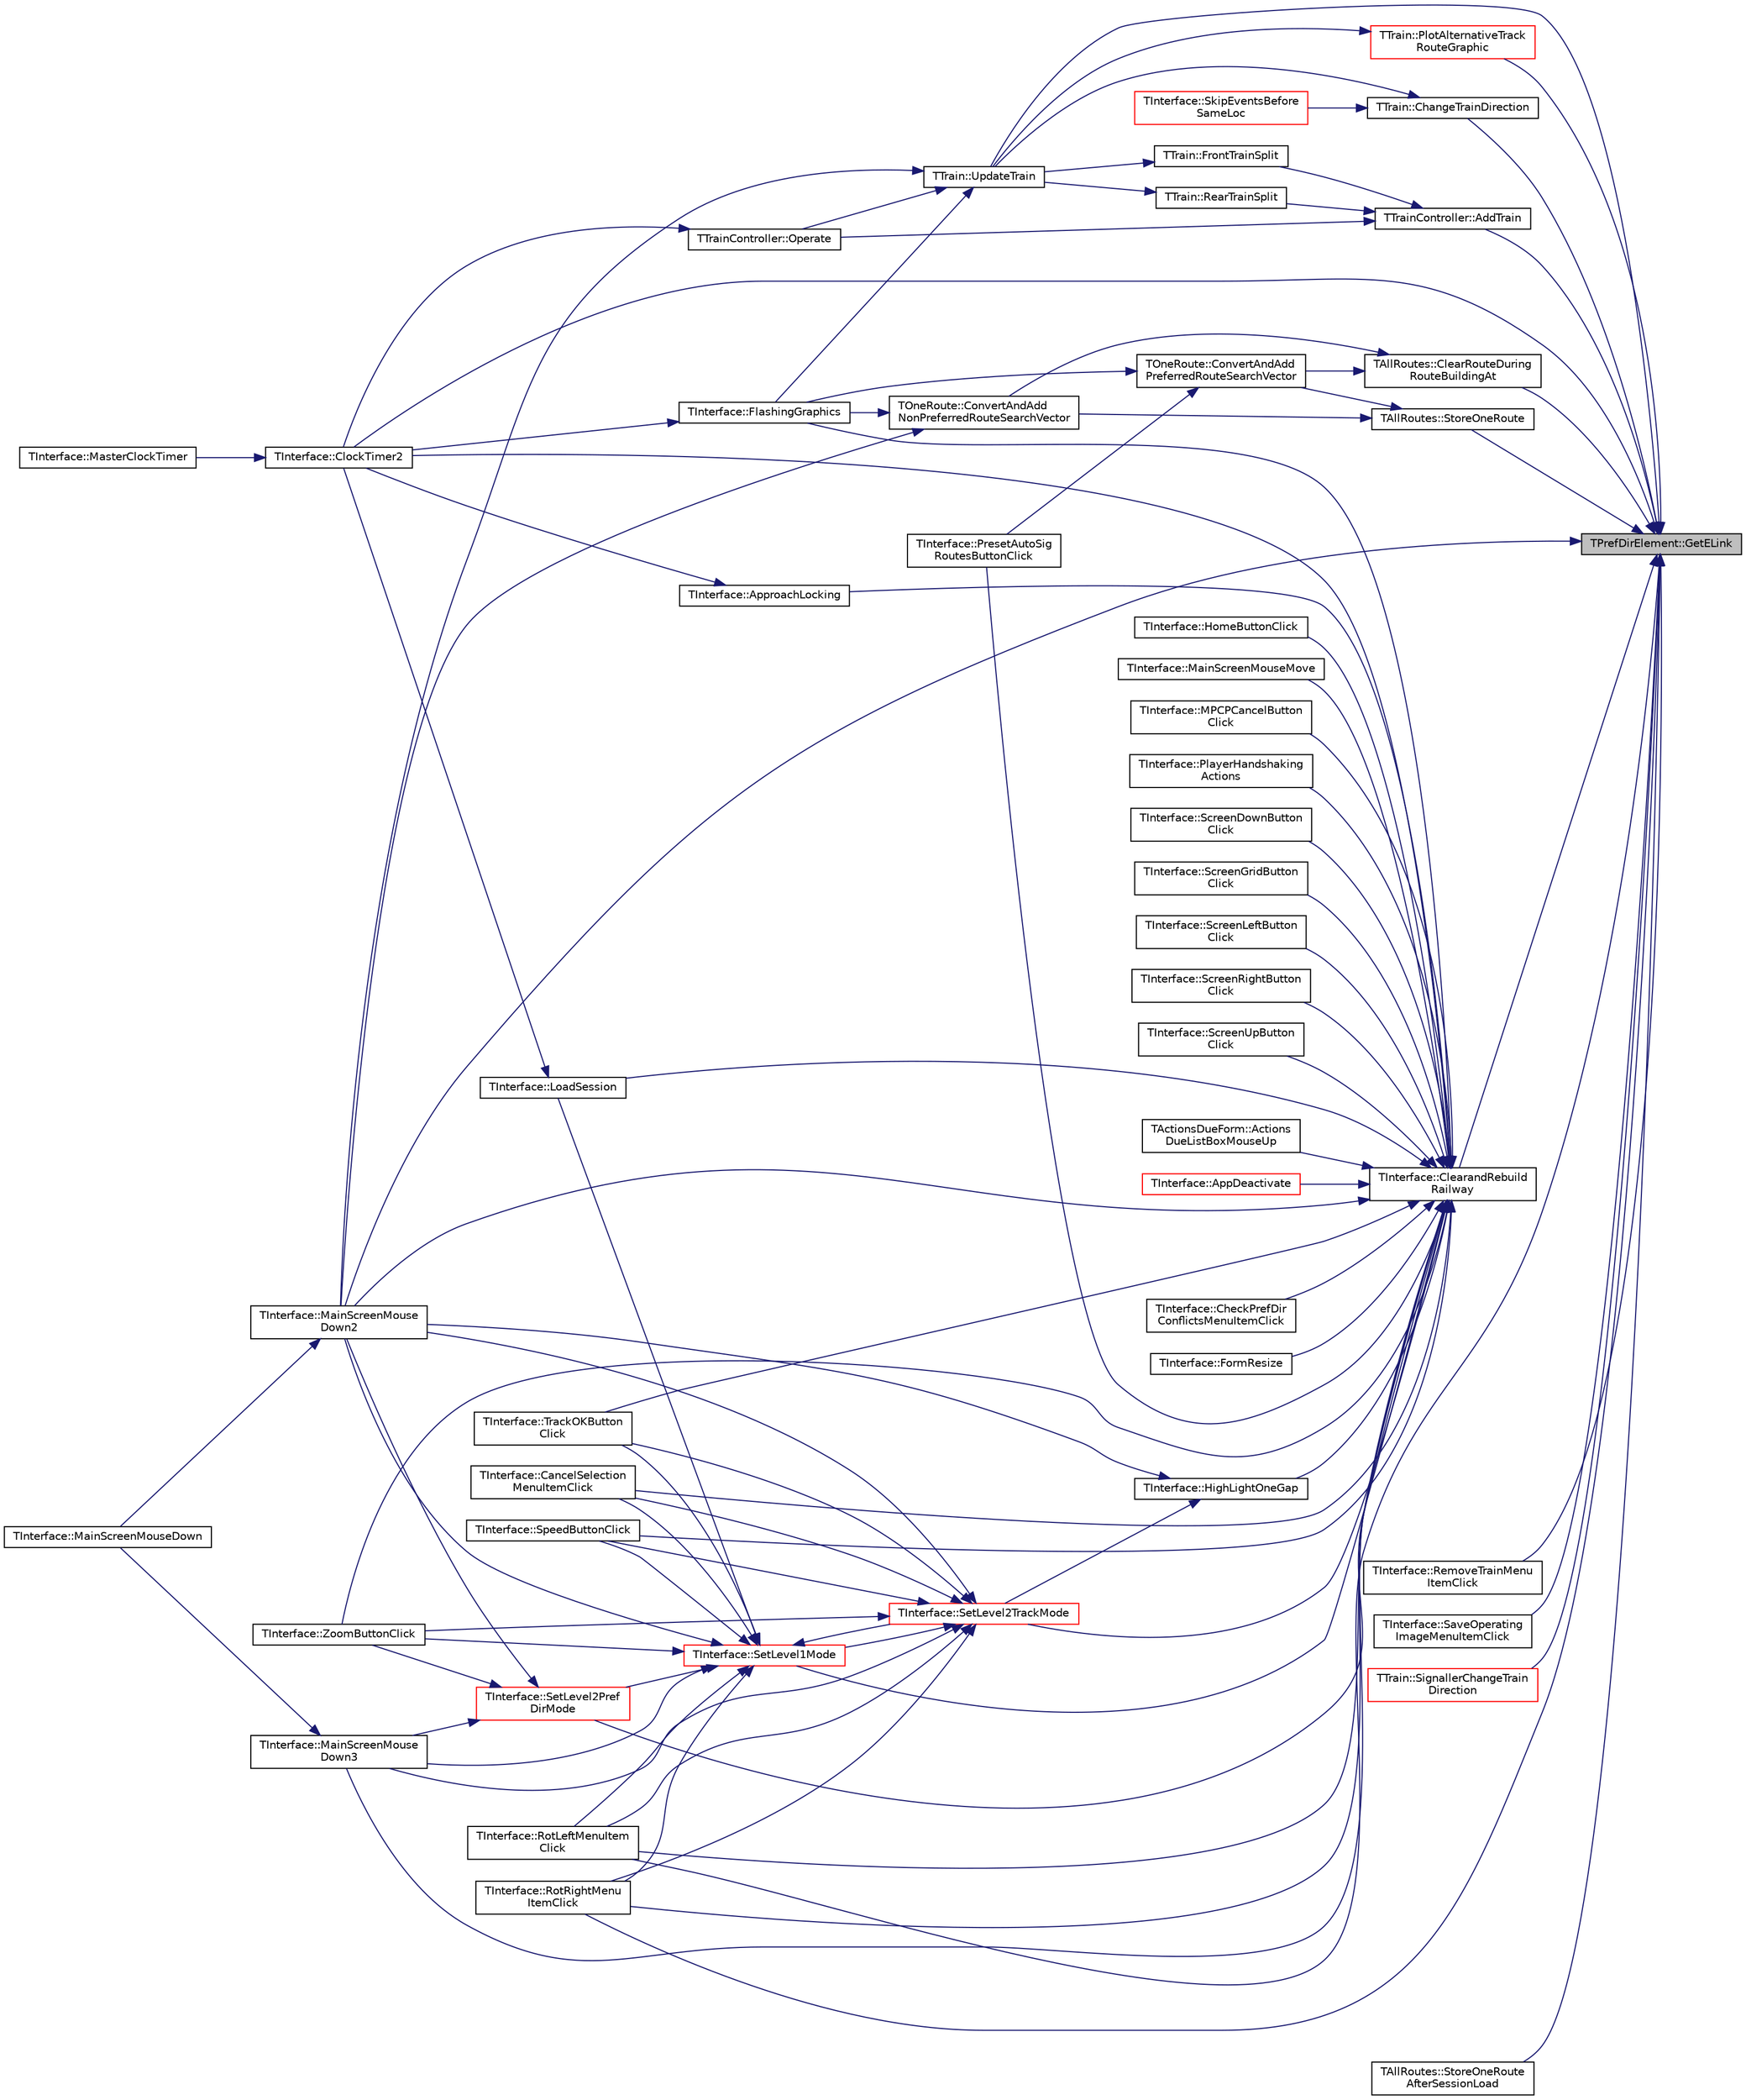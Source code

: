 digraph "TPrefDirElement::GetELink"
{
 // INTERACTIVE_SVG=YES
 // LATEX_PDF_SIZE
  edge [fontname="Helvetica",fontsize="10",labelfontname="Helvetica",labelfontsize="10"];
  node [fontname="Helvetica",fontsize="10",shape=record];
  rankdir="RL";
  Node1 [label="TPrefDirElement::GetELink",height=0.2,width=0.4,color="black", fillcolor="grey75", style="filled", fontcolor="black",tooltip="Returns ELink."];
  Node1 -> Node2 [dir="back",color="midnightblue",fontsize="10",style="solid",fontname="Helvetica"];
  Node2 [label="TTrainController::AddTrain",height=0.2,width=0.4,color="black", fillcolor="white", style="filled",URL="$class_t_train_controller.html#aa895b60238810a9d134cd5b9c886da56",tooltip="Introduce a new train to the railway, with the characteristics specified, returns true for success,..."];
  Node2 -> Node3 [dir="back",color="midnightblue",fontsize="10",style="solid",fontname="Helvetica"];
  Node3 [label="TTrain::FrontTrainSplit",height=0.2,width=0.4,color="black", fillcolor="white", style="filled",URL="$class_t_train.html#ad666fb061d1da7c44a72ec963c2098aa",tooltip="Carry out the actions needed when a train is to split from the front."];
  Node3 -> Node4 [dir="back",color="midnightblue",fontsize="10",style="solid",fontname="Helvetica"];
  Node4 [label="TTrain::UpdateTrain",height=0.2,width=0.4,color="black", fillcolor="white", style="filled",URL="$class_t_train.html#a89ad640ecf8f5163c40727b4e28575fc",tooltip="Major function called at each clock tick for each train & handles all train movement & associated act..."];
  Node4 -> Node5 [dir="back",color="midnightblue",fontsize="10",style="solid",fontname="Helvetica"];
  Node5 [label="TInterface::FlashingGraphics",height=0.2,width=0.4,color="black", fillcolor="white", style="filled",URL="$class_t_interface.html#a7e6535742855a19cb3e35b1711a7ab59",tooltip="Deal with any warning graphics that need to flash (call on, signal stop, crash etc),..."];
  Node5 -> Node6 [dir="back",color="midnightblue",fontsize="10",style="solid",fontname="Helvetica"];
  Node6 [label="TInterface::ClockTimer2",height=0.2,width=0.4,color="black", fillcolor="white", style="filled",URL="$class_t_interface.html#a6139ffb52492eb89e5487a8a3cd647b5",tooltip="The main loop, called every clock tick via MasterClockTimer."];
  Node6 -> Node7 [dir="back",color="midnightblue",fontsize="10",style="solid",fontname="Helvetica"];
  Node7 [label="TInterface::MasterClockTimer",height=0.2,width=0.4,color="black", fillcolor="white", style="filled",URL="$class_t_interface.html#ace30a12d923fc7fb489afabb0a09aa4f",tooltip=" "];
  Node4 -> Node8 [dir="back",color="midnightblue",fontsize="10",style="solid",fontname="Helvetica"];
  Node8 [label="TInterface::MainScreenMouse\lDown2",height=0.2,width=0.4,color="black", fillcolor="white", style="filled",URL="$class_t_interface.html#abf07d5edc1507de381825f17620748b2",tooltip="Called when mouse button clicked in zoom-in mode."];
  Node8 -> Node9 [dir="back",color="midnightblue",fontsize="10",style="solid",fontname="Helvetica"];
  Node9 [label="TInterface::MainScreenMouseDown",height=0.2,width=0.4,color="black", fillcolor="white", style="filled",URL="$class_t_interface.html#a7f37862fb9e01e1328d9fd3fd8c50094",tooltip=" "];
  Node4 -> Node10 [dir="back",color="midnightblue",fontsize="10",style="solid",fontname="Helvetica"];
  Node10 [label="TTrainController::Operate",height=0.2,width=0.4,color="black", fillcolor="white", style="filled",URL="$class_t_train_controller.html#a20a1576dea1d86ed78fc5e9f46343481",tooltip="called every clock tick to introduce new trains and update existing trains"];
  Node10 -> Node6 [dir="back",color="midnightblue",fontsize="10",style="solid",fontname="Helvetica"];
  Node2 -> Node10 [dir="back",color="midnightblue",fontsize="10",style="solid",fontname="Helvetica"];
  Node2 -> Node11 [dir="back",color="midnightblue",fontsize="10",style="solid",fontname="Helvetica"];
  Node11 [label="TTrain::RearTrainSplit",height=0.2,width=0.4,color="black", fillcolor="white", style="filled",URL="$class_t_train.html#ad64c5823265b0c611c2e5f0613317aa5",tooltip="Carry out the actions needed when a train is to split from the rear."];
  Node11 -> Node4 [dir="back",color="midnightblue",fontsize="10",style="solid",fontname="Helvetica"];
  Node1 -> Node12 [dir="back",color="midnightblue",fontsize="10",style="solid",fontname="Helvetica"];
  Node12 [label="TTrain::ChangeTrainDirection",height=0.2,width=0.4,color="black", fillcolor="white", style="filled",URL="$class_t_train.html#aaac04c1b5e358a69e1930bae9ca6f429",tooltip="Reverses the direction of motion of the train."];
  Node12 -> Node13 [dir="back",color="midnightblue",fontsize="10",style="solid",fontname="Helvetica"];
  Node13 [label="TInterface::SkipEventsBefore\lSameLoc",height=0.2,width=0.4,color="red", fillcolor="white", style="filled",URL="$class_t_interface.html#a528675bee2f8940b6fb3de82ebdd9cc1",tooltip="< used when change early to the next service (Fns, Fns-sh, Frh-sh or F-nshs) to advance the action po..."];
  Node12 -> Node4 [dir="back",color="midnightblue",fontsize="10",style="solid",fontname="Helvetica"];
  Node1 -> Node15 [dir="back",color="midnightblue",fontsize="10",style="solid",fontname="Helvetica"];
  Node15 [label="TInterface::ClearandRebuild\lRailway",height=0.2,width=0.4,color="black", fillcolor="white", style="filled",URL="$class_t_interface.html#aaa05ac95703a25e1fb4863779854967c",tooltip="< Sets the information panel message for zoom-out or paused modes"];
  Node15 -> Node16 [dir="back",color="midnightblue",fontsize="10",style="solid",fontname="Helvetica"];
  Node16 [label="TActionsDueForm::Actions\lDueListBoxMouseUp",height=0.2,width=0.4,color="black", fillcolor="white", style="filled",URL="$class_t_actions_due_form.html#ac44cd181601f65f5944910f931c5d343",tooltip=" "];
  Node15 -> Node17 [dir="back",color="midnightblue",fontsize="10",style="solid",fontname="Helvetica"];
  Node17 [label="TInterface::AppDeactivate",height=0.2,width=0.4,color="red", fillcolor="white", style="filled",URL="$class_t_interface.html#a75f68c918750c0e007ea7a85d718e2ab",tooltip=" "];
  Node15 -> Node19 [dir="back",color="midnightblue",fontsize="10",style="solid",fontname="Helvetica"];
  Node19 [label="TInterface::ApproachLocking",height=0.2,width=0.4,color="black", fillcolor="white", style="filled",URL="$class_t_interface.html#a0a89df44c20c9e2c096e66e2950c79a6",tooltip="Function that deals with approach locking during ClockTimer2 function."];
  Node19 -> Node6 [dir="back",color="midnightblue",fontsize="10",style="solid",fontname="Helvetica"];
  Node15 -> Node20 [dir="back",color="midnightblue",fontsize="10",style="solid",fontname="Helvetica"];
  Node20 [label="TInterface::CancelSelection\lMenuItemClick",height=0.2,width=0.4,color="black", fillcolor="white", style="filled",URL="$class_t_interface.html#a2fb2cd7dbddb7fa689ea994e9ffc10ff",tooltip=" "];
  Node15 -> Node21 [dir="back",color="midnightblue",fontsize="10",style="solid",fontname="Helvetica"];
  Node21 [label="TInterface::CheckPrefDir\lConflictsMenuItemClick",height=0.2,width=0.4,color="black", fillcolor="white", style="filled",URL="$class_t_interface.html#ac41a9993a63b3b5b6a8acb30e8f606f5",tooltip=" "];
  Node15 -> Node6 [dir="back",color="midnightblue",fontsize="10",style="solid",fontname="Helvetica"];
  Node15 -> Node5 [dir="back",color="midnightblue",fontsize="10",style="solid",fontname="Helvetica"];
  Node15 -> Node22 [dir="back",color="midnightblue",fontsize="10",style="solid",fontname="Helvetica"];
  Node22 [label="TInterface::FormResize",height=0.2,width=0.4,color="black", fillcolor="white", style="filled",URL="$class_t_interface.html#a3fe9878a003d343a06f09c8f421e5a3b",tooltip=" "];
  Node15 -> Node23 [dir="back",color="midnightblue",fontsize="10",style="solid",fontname="Helvetica"];
  Node23 [label="TInterface::HighLightOneGap",height=0.2,width=0.4,color="black", fillcolor="white", style="filled",URL="$class_t_interface.html#a44bce128da0e5ae552031e39552d0c39",tooltip="Called during gap setting to mark a gap with a red ellipse and ask user to select the corresponding g..."];
  Node23 -> Node8 [dir="back",color="midnightblue",fontsize="10",style="solid",fontname="Helvetica"];
  Node23 -> Node24 [dir="back",color="midnightblue",fontsize="10",style="solid",fontname="Helvetica"];
  Node24 [label="TInterface::SetLevel2TrackMode",height=0.2,width=0.4,color="red", fillcolor="white", style="filled",URL="$class_t_interface.html#a19ee788122a66d7e97873159bf2e4e4b",tooltip="Sets the Level2TrackMode user mode, using the Level2TrackMode variable to determine the mode."];
  Node24 -> Node20 [dir="back",color="midnightblue",fontsize="10",style="solid",fontname="Helvetica"];
  Node24 -> Node8 [dir="back",color="midnightblue",fontsize="10",style="solid",fontname="Helvetica"];
  Node24 -> Node39 [dir="back",color="midnightblue",fontsize="10",style="solid",fontname="Helvetica"];
  Node39 [label="TInterface::MainScreenMouse\lDown3",height=0.2,width=0.4,color="black", fillcolor="white", style="filled",URL="$class_t_interface.html#a8c96de45b013362b03ad0e8725a7c64b",tooltip="Called when mouse button clicked in zoom-out mode."];
  Node39 -> Node9 [dir="back",color="midnightblue",fontsize="10",style="solid",fontname="Helvetica"];
  Node24 -> Node49 [dir="back",color="midnightblue",fontsize="10",style="solid",fontname="Helvetica"];
  Node49 [label="TInterface::RotLeftMenuItem\lClick",height=0.2,width=0.4,color="black", fillcolor="white", style="filled",URL="$class_t_interface.html#a3cf2db0424e05908b20a97130895d056",tooltip=" "];
  Node24 -> Node50 [dir="back",color="midnightblue",fontsize="10",style="solid",fontname="Helvetica"];
  Node50 [label="TInterface::RotRightMenu\lItemClick",height=0.2,width=0.4,color="black", fillcolor="white", style="filled",URL="$class_t_interface.html#aa6e7359ece526e43589456e9a31851a0",tooltip=" "];
  Node24 -> Node54 [dir="back",color="midnightblue",fontsize="10",style="solid",fontname="Helvetica"];
  Node54 [label="TInterface::SetLevel1Mode",height=0.2,width=0.4,color="red", fillcolor="white", style="filled",URL="$class_t_interface.html#acf77f2eeeac0775fde4f25ba46099e0b",tooltip="Sets the Level1 user mode, using the Level1Mode variable to determine the mode."];
  Node54 -> Node20 [dir="back",color="midnightblue",fontsize="10",style="solid",fontname="Helvetica"];
  Node54 -> Node65 [dir="back",color="midnightblue",fontsize="10",style="solid",fontname="Helvetica"];
  Node65 [label="TInterface::LoadSession",height=0.2,width=0.4,color="black", fillcolor="white", style="filled",URL="$class_t_interface.html#a636b1b4bd29f2678a3290ed2d282f1c2",tooltip="Load a session file."];
  Node65 -> Node6 [dir="back",color="midnightblue",fontsize="10",style="solid",fontname="Helvetica"];
  Node54 -> Node8 [dir="back",color="midnightblue",fontsize="10",style="solid",fontname="Helvetica"];
  Node54 -> Node39 [dir="back",color="midnightblue",fontsize="10",style="solid",fontname="Helvetica"];
  Node54 -> Node49 [dir="back",color="midnightblue",fontsize="10",style="solid",fontname="Helvetica"];
  Node54 -> Node50 [dir="back",color="midnightblue",fontsize="10",style="solid",fontname="Helvetica"];
  Node54 -> Node109 [dir="back",color="midnightblue",fontsize="10",style="solid",fontname="Helvetica"];
  Node109 [label="TInterface::SetLevel2Pref\lDirMode",height=0.2,width=0.4,color="red", fillcolor="white", style="filled",URL="$class_t_interface.html#af01b649aa75f881cbfd2f14a60533bcc",tooltip="Sets the Level2PrefDirMode user mode, using the Level2PrefDirMode variable to determine the mode."];
  Node109 -> Node8 [dir="back",color="midnightblue",fontsize="10",style="solid",fontname="Helvetica"];
  Node109 -> Node39 [dir="back",color="midnightblue",fontsize="10",style="solid",fontname="Helvetica"];
  Node109 -> Node110 [dir="back",color="midnightblue",fontsize="10",style="solid",fontname="Helvetica"];
  Node110 [label="TInterface::ZoomButtonClick",height=0.2,width=0.4,color="black", fillcolor="white", style="filled",URL="$class_t_interface.html#a08305797df7dfbdd16b3e8900c33e0bc",tooltip=" "];
  Node54 -> Node24 [dir="back",color="midnightblue",fontsize="10",style="solid",fontname="Helvetica"];
  Node54 -> Node112 [dir="back",color="midnightblue",fontsize="10",style="solid",fontname="Helvetica"];
  Node112 [label="TInterface::SpeedButtonClick",height=0.2,width=0.4,color="black", fillcolor="white", style="filled",URL="$class_t_interface.html#ab1487b7a54ebacf27d7b980c65723d18",tooltip=" "];
  Node54 -> Node115 [dir="back",color="midnightblue",fontsize="10",style="solid",fontname="Helvetica"];
  Node115 [label="TInterface::TrackOKButton\lClick",height=0.2,width=0.4,color="black", fillcolor="white", style="filled",URL="$class_t_interface.html#aab42b12ff3ba43ad2f70994b5399dd90",tooltip=" "];
  Node54 -> Node110 [dir="back",color="midnightblue",fontsize="10",style="solid",fontname="Helvetica"];
  Node24 -> Node112 [dir="back",color="midnightblue",fontsize="10",style="solid",fontname="Helvetica"];
  Node24 -> Node115 [dir="back",color="midnightblue",fontsize="10",style="solid",fontname="Helvetica"];
  Node24 -> Node110 [dir="back",color="midnightblue",fontsize="10",style="solid",fontname="Helvetica"];
  Node15 -> Node121 [dir="back",color="midnightblue",fontsize="10",style="solid",fontname="Helvetica"];
  Node121 [label="TInterface::HomeButtonClick",height=0.2,width=0.4,color="black", fillcolor="white", style="filled",URL="$class_t_interface.html#a19e64ee6952b0fd3c260eb05c14a34c8",tooltip=" "];
  Node15 -> Node65 [dir="back",color="midnightblue",fontsize="10",style="solid",fontname="Helvetica"];
  Node15 -> Node8 [dir="back",color="midnightblue",fontsize="10",style="solid",fontname="Helvetica"];
  Node15 -> Node39 [dir="back",color="midnightblue",fontsize="10",style="solid",fontname="Helvetica"];
  Node15 -> Node122 [dir="back",color="midnightblue",fontsize="10",style="solid",fontname="Helvetica"];
  Node122 [label="TInterface::MainScreenMouseMove",height=0.2,width=0.4,color="black", fillcolor="white", style="filled",URL="$class_t_interface.html#abb268a3a209bc0d66111540c84345c1b",tooltip=" "];
  Node15 -> Node123 [dir="back",color="midnightblue",fontsize="10",style="solid",fontname="Helvetica"];
  Node123 [label="TInterface::MPCPCancelButton\lClick",height=0.2,width=0.4,color="black", fillcolor="white", style="filled",URL="$class_t_interface.html#acbfe5d5234713c3537cc5ca3ef17bda6",tooltip=" "];
  Node15 -> Node124 [dir="back",color="midnightblue",fontsize="10",style="solid",fontname="Helvetica"];
  Node124 [label="TInterface::PlayerHandshaking\lActions",height=0.2,width=0.4,color="black", fillcolor="white", style="filled",URL="$class_t_interface.html#a7026d6ca5ea0bad9f6e0f8a0494ff2c9",tooltip="called in ClockTimer2 if player multiplay in progress"];
  Node15 -> Node125 [dir="back",color="midnightblue",fontsize="10",style="solid",fontname="Helvetica"];
  Node125 [label="TInterface::PresetAutoSig\lRoutesButtonClick",height=0.2,width=0.4,color="black", fillcolor="white", style="filled",URL="$class_t_interface.html#aa639148521a793641e694b15486b5055",tooltip=" "];
  Node15 -> Node49 [dir="back",color="midnightblue",fontsize="10",style="solid",fontname="Helvetica"];
  Node15 -> Node50 [dir="back",color="midnightblue",fontsize="10",style="solid",fontname="Helvetica"];
  Node15 -> Node126 [dir="back",color="midnightblue",fontsize="10",style="solid",fontname="Helvetica"];
  Node126 [label="TInterface::ScreenDownButton\lClick",height=0.2,width=0.4,color="black", fillcolor="white", style="filled",URL="$class_t_interface.html#ad53c136eca39fddb0e7e49a4b7018f66",tooltip=" "];
  Node15 -> Node127 [dir="back",color="midnightblue",fontsize="10",style="solid",fontname="Helvetica"];
  Node127 [label="TInterface::ScreenGridButton\lClick",height=0.2,width=0.4,color="black", fillcolor="white", style="filled",URL="$class_t_interface.html#a05d882d712519bd79267e4ce5a52269c",tooltip=" "];
  Node15 -> Node128 [dir="back",color="midnightblue",fontsize="10",style="solid",fontname="Helvetica"];
  Node128 [label="TInterface::ScreenLeftButton\lClick",height=0.2,width=0.4,color="black", fillcolor="white", style="filled",URL="$class_t_interface.html#a358ab18cab57f8a5b5b850387039f822",tooltip=" "];
  Node15 -> Node129 [dir="back",color="midnightblue",fontsize="10",style="solid",fontname="Helvetica"];
  Node129 [label="TInterface::ScreenRightButton\lClick",height=0.2,width=0.4,color="black", fillcolor="white", style="filled",URL="$class_t_interface.html#aba3f772739d000bcbd8059181417a9b3",tooltip=" "];
  Node15 -> Node130 [dir="back",color="midnightblue",fontsize="10",style="solid",fontname="Helvetica"];
  Node130 [label="TInterface::ScreenUpButton\lClick",height=0.2,width=0.4,color="black", fillcolor="white", style="filled",URL="$class_t_interface.html#a714f1498bb6cbbd706f6ed0882c4b03d",tooltip=" "];
  Node15 -> Node54 [dir="back",color="midnightblue",fontsize="10",style="solid",fontname="Helvetica"];
  Node15 -> Node109 [dir="back",color="midnightblue",fontsize="10",style="solid",fontname="Helvetica"];
  Node15 -> Node24 [dir="back",color="midnightblue",fontsize="10",style="solid",fontname="Helvetica"];
  Node15 -> Node112 [dir="back",color="midnightblue",fontsize="10",style="solid",fontname="Helvetica"];
  Node15 -> Node115 [dir="back",color="midnightblue",fontsize="10",style="solid",fontname="Helvetica"];
  Node15 -> Node110 [dir="back",color="midnightblue",fontsize="10",style="solid",fontname="Helvetica"];
  Node1 -> Node131 [dir="back",color="midnightblue",fontsize="10",style="solid",fontname="Helvetica"];
  Node131 [label="TAllRoutes::ClearRouteDuring\lRouteBuildingAt",height=0.2,width=0.4,color="black", fillcolor="white", style="filled",URL="$class_t_all_routes.html#ab23a53bd95aeb951108a004735b9a45e",tooltip="When attaching a new route section to an existing route, it is sometimes necessary to erase the origi..."];
  Node131 -> Node132 [dir="back",color="midnightblue",fontsize="10",style="solid",fontname="Helvetica"];
  Node132 [label="TOneRoute::ConvertAndAdd\lNonPreferredRouteSearchVector",height=0.2,width=0.4,color="black", fillcolor="white", style="filled",URL="$class_t_one_route.html#a53496c398dcdb3a644801c4e74d47d01",tooltip="Called after a non-preferred (i.e. unrestricted) route has been selected and has finished flashing,..."];
  Node132 -> Node5 [dir="back",color="midnightblue",fontsize="10",style="solid",fontname="Helvetica"];
  Node132 -> Node8 [dir="back",color="midnightblue",fontsize="10",style="solid",fontname="Helvetica"];
  Node131 -> Node133 [dir="back",color="midnightblue",fontsize="10",style="solid",fontname="Helvetica"];
  Node133 [label="TOneRoute::ConvertAndAdd\lPreferredRouteSearchVector",height=0.2,width=0.4,color="black", fillcolor="white", style="filled",URL="$class_t_one_route.html#a36ba8adc8b4a47908ee4e1b8e75792ca",tooltip="Called after a preferred (i.e. preferred direction or automatic signals) route has been selected and ..."];
  Node133 -> Node5 [dir="back",color="midnightblue",fontsize="10",style="solid",fontname="Helvetica"];
  Node133 -> Node125 [dir="back",color="midnightblue",fontsize="10",style="solid",fontname="Helvetica"];
  Node1 -> Node6 [dir="back",color="midnightblue",fontsize="10",style="solid",fontname="Helvetica"];
  Node1 -> Node8 [dir="back",color="midnightblue",fontsize="10",style="solid",fontname="Helvetica"];
  Node1 -> Node134 [dir="back",color="midnightblue",fontsize="10",style="solid",fontname="Helvetica"];
  Node134 [label="TTrain::PlotAlternativeTrack\lRouteGraphic",height=0.2,width=0.4,color="red", fillcolor="white", style="filled",URL="$class_t_train.html#aa21e18b3085773ca8351c446911611c1",tooltip="When a train moves off a bridge the other track may contain a route or have a train on it that has be..."];
  Node134 -> Node4 [dir="back",color="midnightblue",fontsize="10",style="solid",fontname="Helvetica"];
  Node1 -> Node143 [dir="back",color="midnightblue",fontsize="10",style="solid",fontname="Helvetica"];
  Node143 [label="TInterface::RemoveTrainMenu\lItemClick",height=0.2,width=0.4,color="black", fillcolor="white", style="filled",URL="$class_t_interface.html#a921ff57bd9af8acdd79a7c99d4839218",tooltip=" "];
  Node1 -> Node49 [dir="back",color="midnightblue",fontsize="10",style="solid",fontname="Helvetica"];
  Node1 -> Node50 [dir="back",color="midnightblue",fontsize="10",style="solid",fontname="Helvetica"];
  Node1 -> Node144 [dir="back",color="midnightblue",fontsize="10",style="solid",fontname="Helvetica"];
  Node144 [label="TInterface::SaveOperating\lImageMenuItemClick",height=0.2,width=0.4,color="black", fillcolor="white", style="filled",URL="$class_t_interface.html#a4d75015545313004ffd5022c020f4edf",tooltip=" "];
  Node1 -> Node140 [dir="back",color="midnightblue",fontsize="10",style="solid",fontname="Helvetica"];
  Node140 [label="TTrain::SignallerChangeTrain\lDirection",height=0.2,width=0.4,color="red", fillcolor="white", style="filled",URL="$class_t_train.html#affbb94aa088370056f8ca8c45a1fdd48",tooltip="Unplots & replots train, which checks for facing signal and sets StoppedAtSignal if req'd."];
  Node1 -> Node145 [dir="back",color="midnightblue",fontsize="10",style="solid",fontname="Helvetica"];
  Node145 [label="TAllRoutes::StoreOneRoute",height=0.2,width=0.4,color="black", fillcolor="white", style="filled",URL="$class_t_all_routes.html#af70c07d73f0b62ed85bbebc5451d009c",tooltip="A new (empty apart from RouteID) TOneRoute is added to the AllRoutesVector."];
  Node145 -> Node132 [dir="back",color="midnightblue",fontsize="10",style="solid",fontname="Helvetica"];
  Node145 -> Node133 [dir="back",color="midnightblue",fontsize="10",style="solid",fontname="Helvetica"];
  Node1 -> Node146 [dir="back",color="midnightblue",fontsize="10",style="solid",fontname="Helvetica"];
  Node146 [label="TAllRoutes::StoreOneRoute\lAfterSessionLoad",height=0.2,width=0.4,color="black", fillcolor="white", style="filled",URL="$class_t_all_routes.html#a7bf52152ec8f71a9aa78ad4dc4f80c65",tooltip="A new (empty apart from RouteID) TOneRoute is added to the AllRoutesVector after a session load...."];
  Node1 -> Node4 [dir="back",color="midnightblue",fontsize="10",style="solid",fontname="Helvetica"];
}
